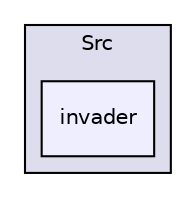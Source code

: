 digraph "E:/Documents/emu84/Src/invader" {
  compound=true
  node [ fontsize="10", fontname="Helvetica"];
  edge [ labelfontsize="10", labelfontname="Helvetica"];
  subgraph clusterdir_70617a7689e3ba1052ef75efeabd00df {
    graph [ bgcolor="#ddddee", pencolor="black", label="Src" fontname="Helvetica", fontsize="10", URL="dir_70617a7689e3ba1052ef75efeabd00df.html"]
  dir_5fc0d9029f9261a7e378f3b8facdb950 [shape=box, label="invader", style="filled", fillcolor="#eeeeff", pencolor="black", URL="dir_5fc0d9029f9261a7e378f3b8facdb950.html"];
  }
}
